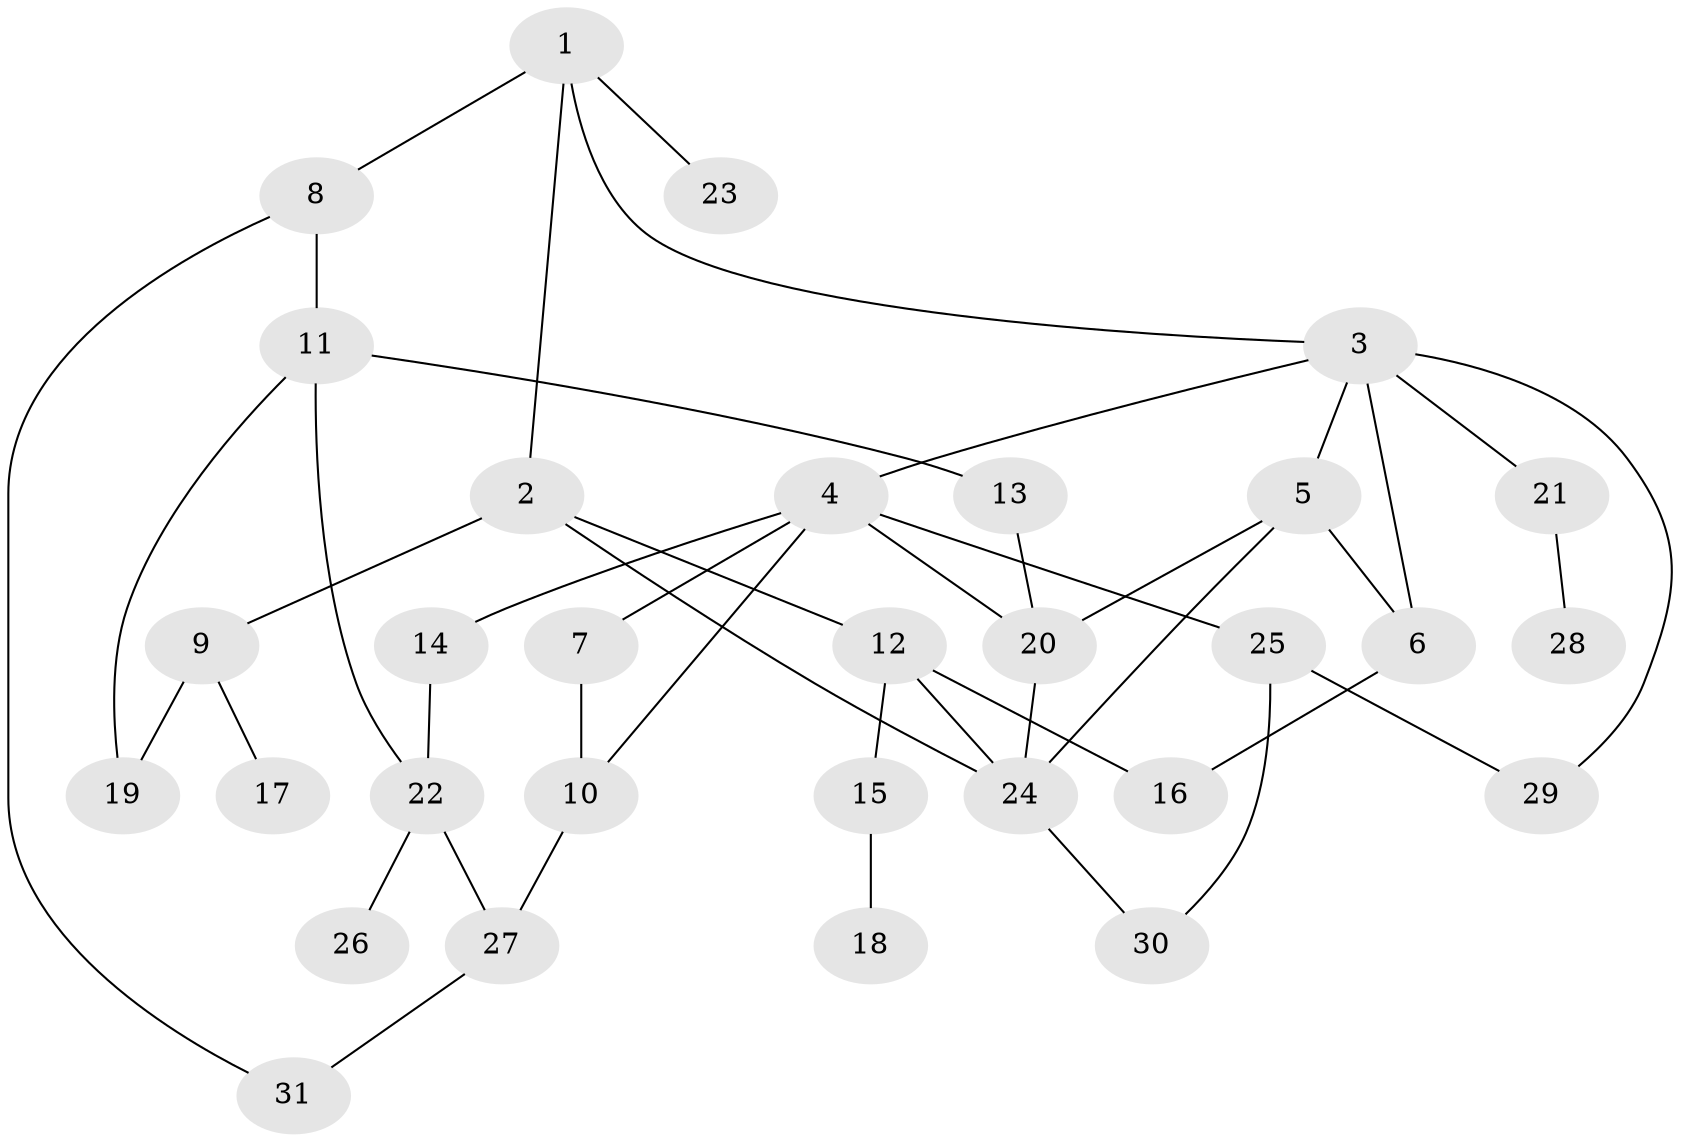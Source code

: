 // original degree distribution, {4: 0.14754098360655737, 5: 0.04918032786885246, 6: 0.01639344262295082, 7: 0.01639344262295082, 3: 0.13114754098360656, 2: 0.4098360655737705, 1: 0.22950819672131148}
// Generated by graph-tools (version 1.1) at 2025/34/03/09/25 02:34:14]
// undirected, 31 vertices, 44 edges
graph export_dot {
graph [start="1"]
  node [color=gray90,style=filled];
  1;
  2;
  3;
  4;
  5;
  6;
  7;
  8;
  9;
  10;
  11;
  12;
  13;
  14;
  15;
  16;
  17;
  18;
  19;
  20;
  21;
  22;
  23;
  24;
  25;
  26;
  27;
  28;
  29;
  30;
  31;
  1 -- 2 [weight=1.0];
  1 -- 3 [weight=1.0];
  1 -- 8 [weight=1.0];
  1 -- 23 [weight=1.0];
  2 -- 9 [weight=2.0];
  2 -- 12 [weight=1.0];
  2 -- 24 [weight=1.0];
  3 -- 4 [weight=1.0];
  3 -- 5 [weight=1.0];
  3 -- 6 [weight=1.0];
  3 -- 21 [weight=1.0];
  3 -- 29 [weight=1.0];
  4 -- 7 [weight=1.0];
  4 -- 10 [weight=1.0];
  4 -- 14 [weight=1.0];
  4 -- 20 [weight=1.0];
  4 -- 25 [weight=1.0];
  5 -- 6 [weight=2.0];
  5 -- 20 [weight=1.0];
  5 -- 24 [weight=1.0];
  6 -- 16 [weight=1.0];
  7 -- 10 [weight=2.0];
  8 -- 11 [weight=1.0];
  8 -- 31 [weight=1.0];
  9 -- 17 [weight=1.0];
  9 -- 19 [weight=1.0];
  10 -- 27 [weight=1.0];
  11 -- 13 [weight=1.0];
  11 -- 19 [weight=1.0];
  11 -- 22 [weight=1.0];
  12 -- 15 [weight=1.0];
  12 -- 16 [weight=1.0];
  12 -- 24 [weight=1.0];
  13 -- 20 [weight=1.0];
  14 -- 22 [weight=1.0];
  15 -- 18 [weight=1.0];
  20 -- 24 [weight=1.0];
  21 -- 28 [weight=1.0];
  22 -- 26 [weight=1.0];
  22 -- 27 [weight=1.0];
  24 -- 30 [weight=1.0];
  25 -- 29 [weight=1.0];
  25 -- 30 [weight=1.0];
  27 -- 31 [weight=1.0];
}
